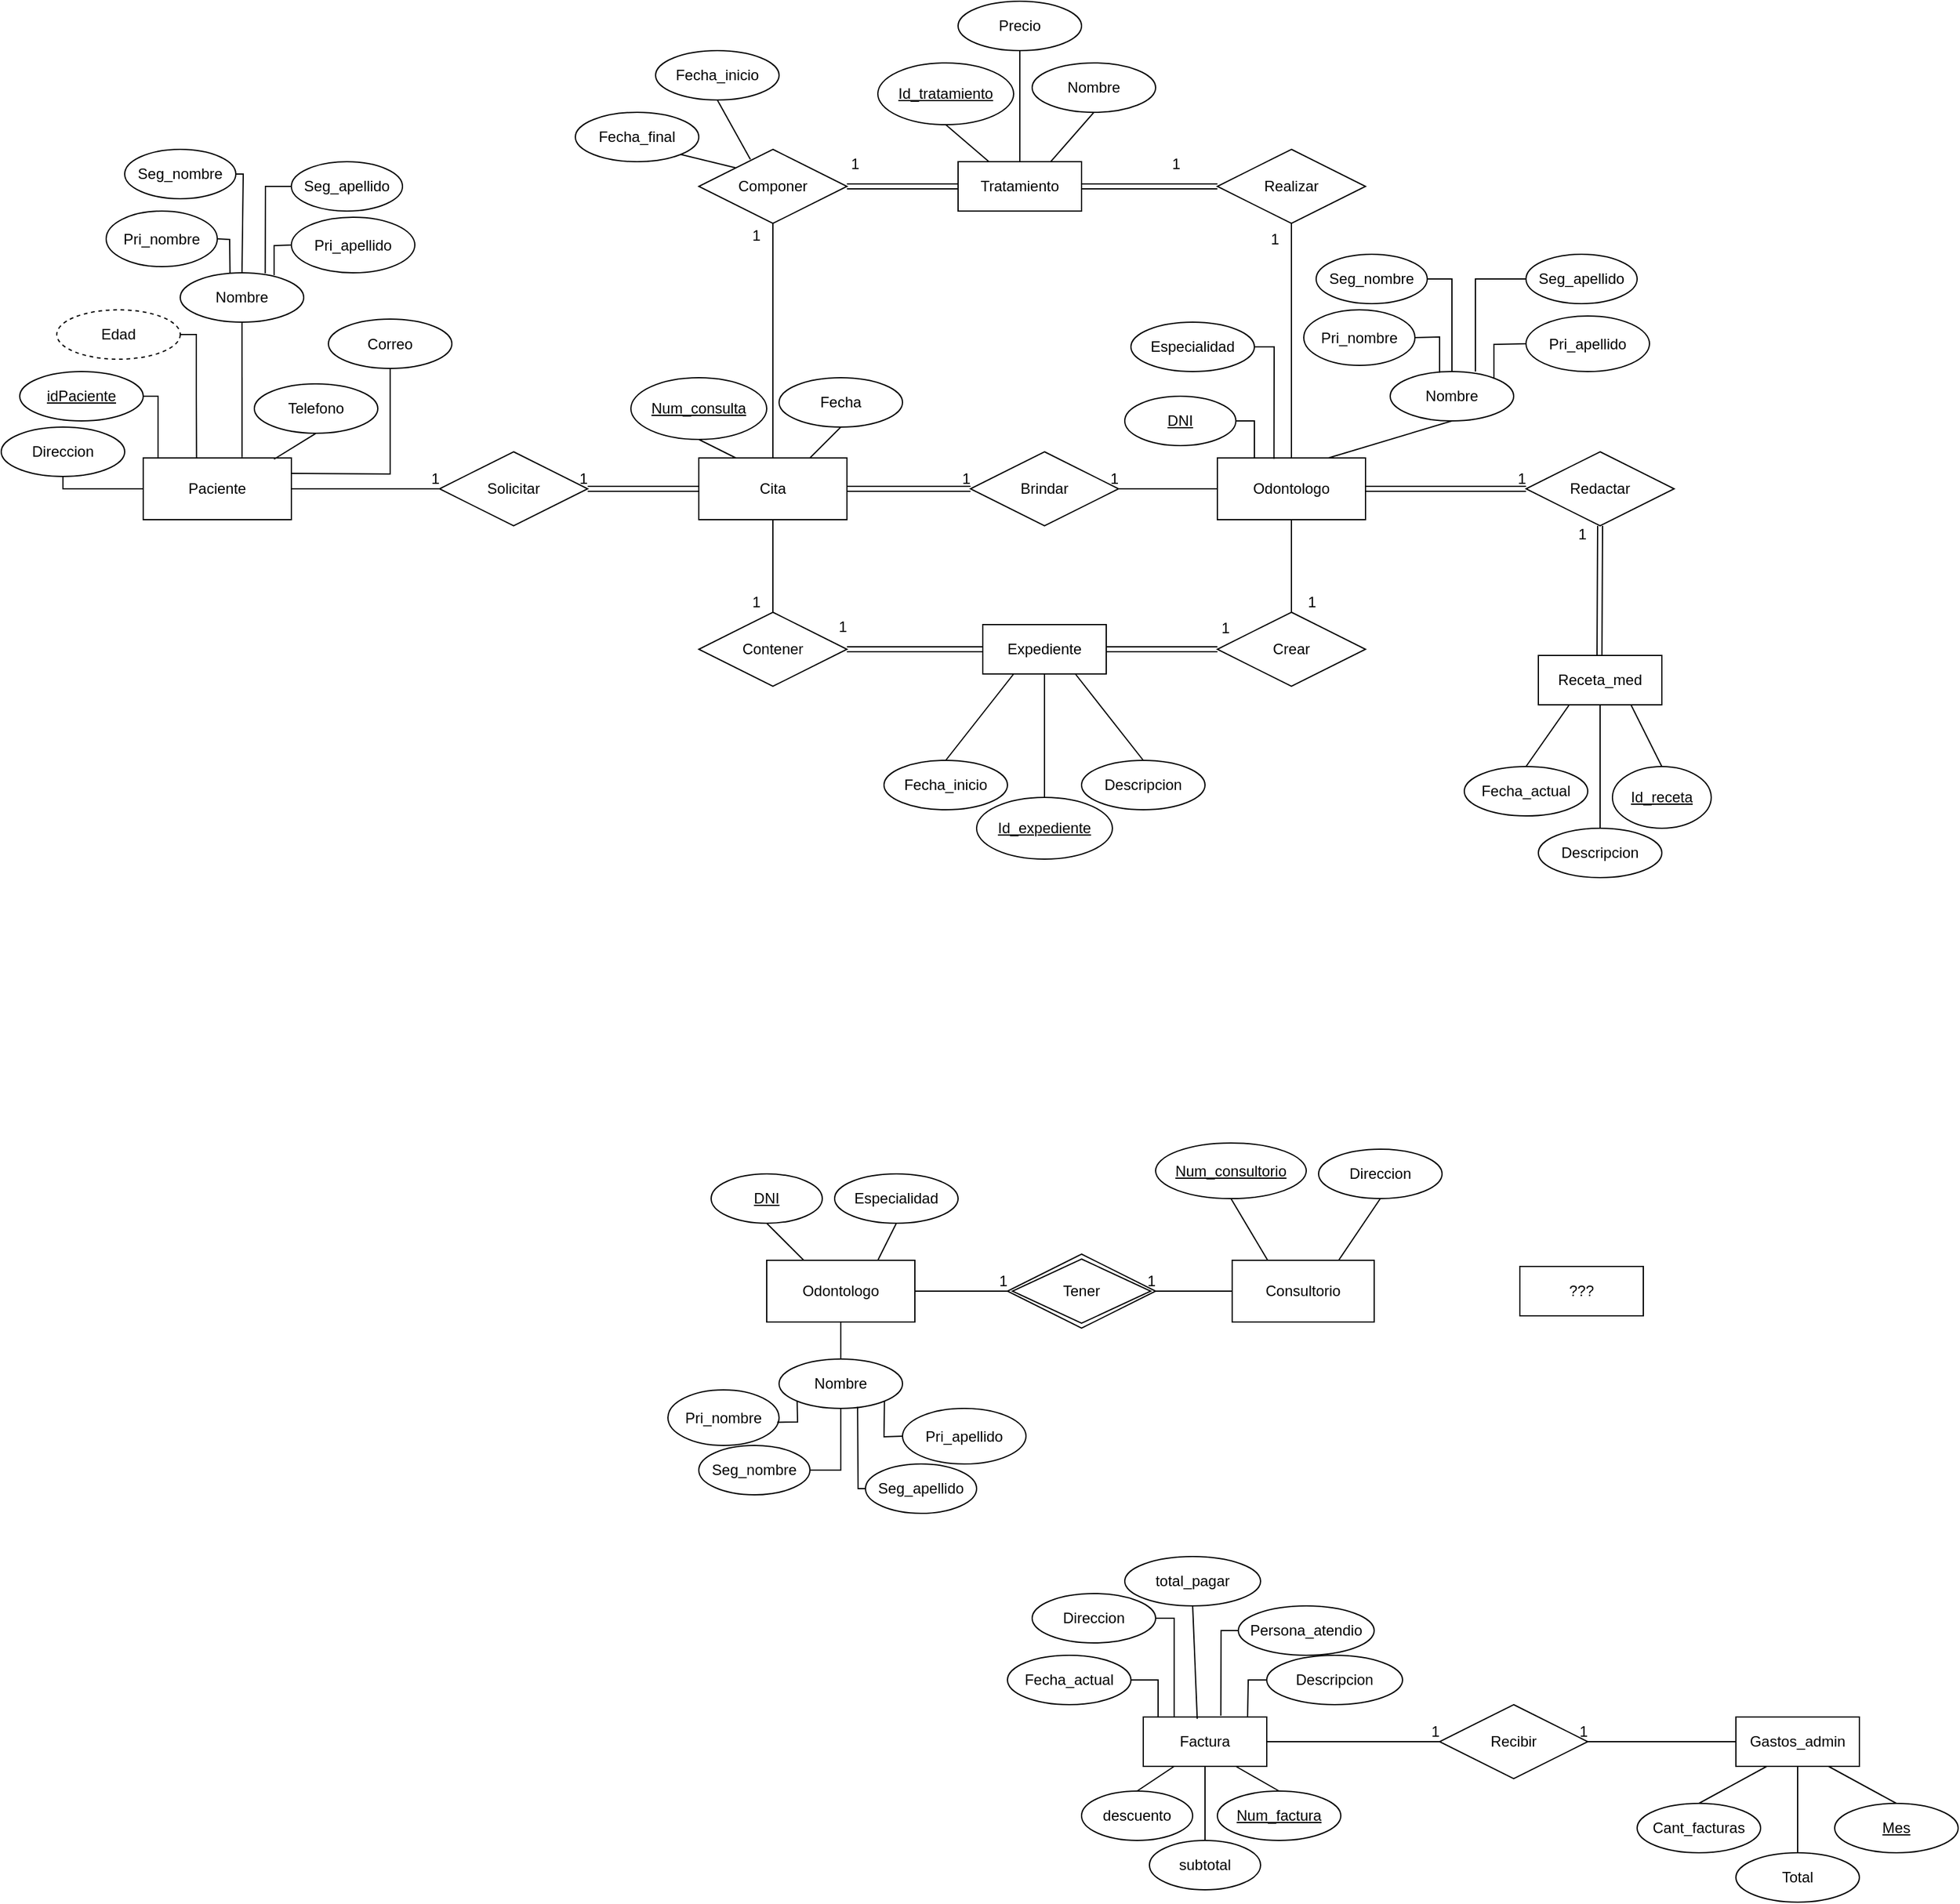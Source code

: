 <mxfile version="14.7.10" type="github">
  <diagram id="h45ioUsLcYEOvyfmPusR" name="Page-1">
    <mxGraphModel dx="2670" dy="1603" grid="1" gridSize="10" guides="1" tooltips="1" connect="1" arrows="1" fold="1" page="1" pageScale="1" pageWidth="1600" pageHeight="1200" math="0" shadow="0">
      <root>
        <mxCell id="0" />
        <mxCell id="1" parent="0" />
        <mxCell id="c5oL4LvPN0ZJ6BUYrRpY-1" value="Paciente" style="whiteSpace=wrap;html=1;align=center;" parent="1" vertex="1">
          <mxGeometry x="480" y="570" width="120" height="50" as="geometry" />
        </mxCell>
        <mxCell id="c5oL4LvPN0ZJ6BUYrRpY-2" value="Cita" style="whiteSpace=wrap;html=1;align=center;" parent="1" vertex="1">
          <mxGeometry x="930" y="570" width="120" height="50" as="geometry" />
        </mxCell>
        <mxCell id="c5oL4LvPN0ZJ6BUYrRpY-3" value="Odontologo" style="whiteSpace=wrap;html=1;align=center;" parent="1" vertex="1">
          <mxGeometry x="1350" y="570" width="120" height="50" as="geometry" />
        </mxCell>
        <mxCell id="c5oL4LvPN0ZJ6BUYrRpY-4" value="Tratamiento" style="whiteSpace=wrap;html=1;align=center;" parent="1" vertex="1">
          <mxGeometry x="1140" y="330" width="100" height="40" as="geometry" />
        </mxCell>
        <mxCell id="c5oL4LvPN0ZJ6BUYrRpY-5" value="Receta_med" style="whiteSpace=wrap;html=1;align=center;" parent="1" vertex="1">
          <mxGeometry x="1610" y="730" width="100" height="40" as="geometry" />
        </mxCell>
        <mxCell id="c5oL4LvPN0ZJ6BUYrRpY-7" value="Expediente" style="whiteSpace=wrap;html=1;align=center;" parent="1" vertex="1">
          <mxGeometry x="1160" y="705" width="100" height="40" as="geometry" />
        </mxCell>
        <mxCell id="c5oL4LvPN0ZJ6BUYrRpY-11" value="idPaciente" style="ellipse;whiteSpace=wrap;html=1;align=center;fontStyle=4;" parent="1" vertex="1">
          <mxGeometry x="380" y="500" width="100" height="40" as="geometry" />
        </mxCell>
        <mxCell id="c5oL4LvPN0ZJ6BUYrRpY-13" value="Nombre" style="ellipse;whiteSpace=wrap;html=1;align=center;" parent="1" vertex="1">
          <mxGeometry x="510" y="420" width="100" height="40" as="geometry" />
        </mxCell>
        <mxCell id="c5oL4LvPN0ZJ6BUYrRpY-14" value="Direccion" style="ellipse;whiteSpace=wrap;html=1;align=center;" parent="1" vertex="1">
          <mxGeometry x="365" y="545" width="100" height="40" as="geometry" />
        </mxCell>
        <mxCell id="c5oL4LvPN0ZJ6BUYrRpY-15" value="Telefono" style="ellipse;whiteSpace=wrap;html=1;align=center;" parent="1" vertex="1">
          <mxGeometry x="570" y="510" width="100" height="40" as="geometry" />
        </mxCell>
        <mxCell id="c5oL4LvPN0ZJ6BUYrRpY-16" value="Correo" style="ellipse;whiteSpace=wrap;html=1;align=center;" parent="1" vertex="1">
          <mxGeometry x="630" y="457.5" width="100" height="40" as="geometry" />
        </mxCell>
        <mxCell id="c5oL4LvPN0ZJ6BUYrRpY-17" value="Edad" style="ellipse;whiteSpace=wrap;html=1;align=center;dashed=1;" parent="1" vertex="1">
          <mxGeometry x="410" y="450" width="100" height="40" as="geometry" />
        </mxCell>
        <mxCell id="c5oL4LvPN0ZJ6BUYrRpY-19" value="" style="endArrow=none;html=1;rounded=0;exitX=1;exitY=0.5;exitDx=0;exitDy=0;entryX=0.36;entryY=-0.004;entryDx=0;entryDy=0;entryPerimeter=0;" parent="1" source="c5oL4LvPN0ZJ6BUYrRpY-17" target="c5oL4LvPN0ZJ6BUYrRpY-1" edge="1">
          <mxGeometry relative="1" as="geometry">
            <mxPoint x="520" y="530" as="sourcePoint" />
            <mxPoint x="680" y="530" as="targetPoint" />
            <Array as="points">
              <mxPoint x="523" y="470" />
              <mxPoint x="523" y="520" />
            </Array>
          </mxGeometry>
        </mxCell>
        <mxCell id="c5oL4LvPN0ZJ6BUYrRpY-20" value="" style="endArrow=none;html=1;rounded=0;exitX=0.667;exitY=-0.012;exitDx=0;exitDy=0;entryX=0.5;entryY=1;entryDx=0;entryDy=0;exitPerimeter=0;" parent="1" source="c5oL4LvPN0ZJ6BUYrRpY-1" target="c5oL4LvPN0ZJ6BUYrRpY-13" edge="1">
          <mxGeometry relative="1" as="geometry">
            <mxPoint x="630" y="590" as="sourcePoint" />
            <mxPoint x="790" y="590" as="targetPoint" />
          </mxGeometry>
        </mxCell>
        <mxCell id="c5oL4LvPN0ZJ6BUYrRpY-21" value="" style="endArrow=none;html=1;rounded=0;exitX=0.883;exitY=0.02;exitDx=0;exitDy=0;entryX=0.5;entryY=1;entryDx=0;entryDy=0;exitPerimeter=0;" parent="1" source="c5oL4LvPN0ZJ6BUYrRpY-1" target="c5oL4LvPN0ZJ6BUYrRpY-15" edge="1">
          <mxGeometry relative="1" as="geometry">
            <mxPoint x="670" y="620" as="sourcePoint" />
            <mxPoint x="830" y="620" as="targetPoint" />
          </mxGeometry>
        </mxCell>
        <mxCell id="c5oL4LvPN0ZJ6BUYrRpY-22" value="" style="endArrow=none;html=1;rounded=0;exitX=1;exitY=0.25;exitDx=0;exitDy=0;entryX=0.5;entryY=1;entryDx=0;entryDy=0;" parent="1" source="c5oL4LvPN0ZJ6BUYrRpY-1" target="c5oL4LvPN0ZJ6BUYrRpY-16" edge="1">
          <mxGeometry relative="1" as="geometry">
            <mxPoint x="690" y="640" as="sourcePoint" />
            <mxPoint x="850" y="640" as="targetPoint" />
            <Array as="points">
              <mxPoint x="680" y="583" />
            </Array>
          </mxGeometry>
        </mxCell>
        <mxCell id="c5oL4LvPN0ZJ6BUYrRpY-23" value="" style="endArrow=none;html=1;rounded=0;exitX=1;exitY=0.5;exitDx=0;exitDy=0;entryX=0.1;entryY=0;entryDx=0;entryDy=0;entryPerimeter=0;" parent="1" source="c5oL4LvPN0ZJ6BUYrRpY-11" target="c5oL4LvPN0ZJ6BUYrRpY-1" edge="1">
          <mxGeometry relative="1" as="geometry">
            <mxPoint x="450" y="680" as="sourcePoint" />
            <mxPoint x="610" y="680" as="targetPoint" />
            <Array as="points">
              <mxPoint x="492" y="520" />
            </Array>
          </mxGeometry>
        </mxCell>
        <mxCell id="c5oL4LvPN0ZJ6BUYrRpY-24" value="" style="endArrow=none;html=1;rounded=0;exitX=0.5;exitY=1;exitDx=0;exitDy=0;entryX=0;entryY=0.5;entryDx=0;entryDy=0;" parent="1" source="c5oL4LvPN0ZJ6BUYrRpY-14" target="c5oL4LvPN0ZJ6BUYrRpY-1" edge="1">
          <mxGeometry relative="1" as="geometry">
            <mxPoint x="450" y="660" as="sourcePoint" />
            <mxPoint x="610" y="660" as="targetPoint" />
            <Array as="points">
              <mxPoint x="415" y="595" />
            </Array>
          </mxGeometry>
        </mxCell>
        <mxCell id="c5oL4LvPN0ZJ6BUYrRpY-26" value="Num_consulta" style="ellipse;whiteSpace=wrap;html=1;align=center;fontStyle=4;" parent="1" vertex="1">
          <mxGeometry x="875" y="505" width="110" height="50" as="geometry" />
        </mxCell>
        <mxCell id="c5oL4LvPN0ZJ6BUYrRpY-28" value="Fecha" style="ellipse;whiteSpace=wrap;html=1;align=center;" parent="1" vertex="1">
          <mxGeometry x="995" y="505" width="100" height="40" as="geometry" />
        </mxCell>
        <mxCell id="c5oL4LvPN0ZJ6BUYrRpY-30" value="Pri_nombre" style="ellipse;whiteSpace=wrap;html=1;align=center;" parent="1" vertex="1">
          <mxGeometry x="450" y="370" width="90" height="45" as="geometry" />
        </mxCell>
        <mxCell id="c5oL4LvPN0ZJ6BUYrRpY-32" value="Seg_nombre" style="ellipse;whiteSpace=wrap;html=1;align=center;" parent="1" vertex="1">
          <mxGeometry x="465" y="320" width="90" height="40" as="geometry" />
        </mxCell>
        <mxCell id="c5oL4LvPN0ZJ6BUYrRpY-33" value="Pri_apellido" style="ellipse;whiteSpace=wrap;html=1;align=center;" parent="1" vertex="1">
          <mxGeometry x="600" y="375" width="100" height="45" as="geometry" />
        </mxCell>
        <mxCell id="c5oL4LvPN0ZJ6BUYrRpY-34" value="Seg_apellido" style="ellipse;whiteSpace=wrap;html=1;align=center;" parent="1" vertex="1">
          <mxGeometry x="600" y="330" width="90" height="40" as="geometry" />
        </mxCell>
        <mxCell id="c5oL4LvPN0ZJ6BUYrRpY-35" value="" style="endArrow=none;html=1;rounded=0;exitX=1;exitY=0.5;exitDx=0;exitDy=0;entryX=0.403;entryY=0.008;entryDx=0;entryDy=0;entryPerimeter=0;" parent="1" source="c5oL4LvPN0ZJ6BUYrRpY-30" target="c5oL4LvPN0ZJ6BUYrRpY-13" edge="1">
          <mxGeometry relative="1" as="geometry">
            <mxPoint x="580" y="400" as="sourcePoint" />
            <mxPoint x="740" y="400" as="targetPoint" />
            <Array as="points">
              <mxPoint x="550" y="393" />
            </Array>
          </mxGeometry>
        </mxCell>
        <mxCell id="c5oL4LvPN0ZJ6BUYrRpY-37" value="" style="endArrow=none;html=1;rounded=0;exitX=1;exitY=0.5;exitDx=0;exitDy=0;entryX=0.5;entryY=0;entryDx=0;entryDy=0;" parent="1" source="c5oL4LvPN0ZJ6BUYrRpY-32" target="c5oL4LvPN0ZJ6BUYrRpY-13" edge="1">
          <mxGeometry relative="1" as="geometry">
            <mxPoint x="670" y="320" as="sourcePoint" />
            <mxPoint x="830" y="320" as="targetPoint" />
            <Array as="points">
              <mxPoint x="561" y="340" />
            </Array>
          </mxGeometry>
        </mxCell>
        <mxCell id="c5oL4LvPN0ZJ6BUYrRpY-38" value="" style="endArrow=none;html=1;rounded=0;exitX=0.688;exitY=0.013;exitDx=0;exitDy=0;exitPerimeter=0;entryX=0;entryY=0.5;entryDx=0;entryDy=0;" parent="1" source="c5oL4LvPN0ZJ6BUYrRpY-13" target="c5oL4LvPN0ZJ6BUYrRpY-34" edge="1">
          <mxGeometry relative="1" as="geometry">
            <mxPoint x="600" y="310" as="sourcePoint" />
            <mxPoint x="760" y="310" as="targetPoint" />
            <Array as="points">
              <mxPoint x="579" y="350" />
            </Array>
          </mxGeometry>
        </mxCell>
        <mxCell id="c5oL4LvPN0ZJ6BUYrRpY-39" value="" style="endArrow=none;html=1;rounded=0;entryX=0;entryY=0.5;entryDx=0;entryDy=0;exitX=0.76;exitY=0.049;exitDx=0;exitDy=0;exitPerimeter=0;" parent="1" source="c5oL4LvPN0ZJ6BUYrRpY-13" target="c5oL4LvPN0ZJ6BUYrRpY-33" edge="1">
          <mxGeometry relative="1" as="geometry">
            <mxPoint x="605" y="426" as="sourcePoint" />
            <mxPoint x="800" y="320" as="targetPoint" />
            <Array as="points">
              <mxPoint x="586" y="398" />
            </Array>
          </mxGeometry>
        </mxCell>
        <mxCell id="c5oL4LvPN0ZJ6BUYrRpY-40" value="" style="endArrow=none;html=1;rounded=0;exitX=0.5;exitY=1;exitDx=0;exitDy=0;entryX=0.25;entryY=0;entryDx=0;entryDy=0;" parent="1" source="c5oL4LvPN0ZJ6BUYrRpY-26" target="c5oL4LvPN0ZJ6BUYrRpY-2" edge="1">
          <mxGeometry relative="1" as="geometry">
            <mxPoint x="1070" y="580" as="sourcePoint" />
            <mxPoint x="1230" y="580" as="targetPoint" />
          </mxGeometry>
        </mxCell>
        <mxCell id="c5oL4LvPN0ZJ6BUYrRpY-41" value="" style="endArrow=none;html=1;rounded=0;exitX=0.75;exitY=0;exitDx=0;exitDy=0;entryX=0.5;entryY=1;entryDx=0;entryDy=0;" parent="1" source="c5oL4LvPN0ZJ6BUYrRpY-2" target="c5oL4LvPN0ZJ6BUYrRpY-28" edge="1">
          <mxGeometry relative="1" as="geometry">
            <mxPoint x="1050" y="440" as="sourcePoint" />
            <mxPoint x="1210" y="440" as="targetPoint" />
          </mxGeometry>
        </mxCell>
        <mxCell id="c5oL4LvPN0ZJ6BUYrRpY-42" value="Solicitar" style="shape=rhombus;perimeter=rhombusPerimeter;whiteSpace=wrap;html=1;align=center;" parent="1" vertex="1">
          <mxGeometry x="720" y="565" width="120" height="60" as="geometry" />
        </mxCell>
        <mxCell id="c5oL4LvPN0ZJ6BUYrRpY-43" value="" style="endArrow=none;html=1;rounded=0;exitX=1;exitY=0.5;exitDx=0;exitDy=0;entryX=0;entryY=0.5;entryDx=0;entryDy=0;" parent="1" source="c5oL4LvPN0ZJ6BUYrRpY-1" target="c5oL4LvPN0ZJ6BUYrRpY-42" edge="1">
          <mxGeometry relative="1" as="geometry">
            <mxPoint x="630" y="650" as="sourcePoint" />
            <mxPoint x="790" y="650" as="targetPoint" />
          </mxGeometry>
        </mxCell>
        <mxCell id="c5oL4LvPN0ZJ6BUYrRpY-44" value="1" style="resizable=0;html=1;align=right;verticalAlign=bottom;" parent="c5oL4LvPN0ZJ6BUYrRpY-43" connectable="0" vertex="1">
          <mxGeometry x="1" relative="1" as="geometry" />
        </mxCell>
        <mxCell id="c5oL4LvPN0ZJ6BUYrRpY-45" value="" style="shape=link;html=1;rounded=0;entryX=1;entryY=0.5;entryDx=0;entryDy=0;exitX=0;exitY=0.5;exitDx=0;exitDy=0;" parent="1" source="c5oL4LvPN0ZJ6BUYrRpY-2" target="c5oL4LvPN0ZJ6BUYrRpY-42" edge="1">
          <mxGeometry relative="1" as="geometry">
            <mxPoint x="870" y="660" as="sourcePoint" />
            <mxPoint x="1030" y="660" as="targetPoint" />
          </mxGeometry>
        </mxCell>
        <mxCell id="c5oL4LvPN0ZJ6BUYrRpY-46" value="1" style="resizable=0;html=1;align=right;verticalAlign=bottom;" parent="c5oL4LvPN0ZJ6BUYrRpY-45" connectable="0" vertex="1">
          <mxGeometry x="1" relative="1" as="geometry" />
        </mxCell>
        <mxCell id="c5oL4LvPN0ZJ6BUYrRpY-56" value="" style="endArrow=none;html=1;rounded=0;exitX=0.75;exitY=0;exitDx=0;exitDy=0;entryX=0.5;entryY=1;entryDx=0;entryDy=0;" parent="1" source="c5oL4LvPN0ZJ6BUYrRpY-3" target="c5oL4LvPN0ZJ6BUYrRpY-155" edge="1">
          <mxGeometry relative="1" as="geometry">
            <mxPoint x="1520" y="560" as="sourcePoint" />
            <mxPoint x="1510" y="550" as="targetPoint" />
          </mxGeometry>
        </mxCell>
        <mxCell id="c5oL4LvPN0ZJ6BUYrRpY-57" value="DNI" style="ellipse;whiteSpace=wrap;html=1;align=center;fontStyle=4;" parent="1" vertex="1">
          <mxGeometry x="1275" y="520" width="90" height="40" as="geometry" />
        </mxCell>
        <mxCell id="c5oL4LvPN0ZJ6BUYrRpY-58" value="" style="endArrow=none;html=1;rounded=0;exitX=1;exitY=0.5;exitDx=0;exitDy=0;entryX=0.25;entryY=0;entryDx=0;entryDy=0;" parent="1" source="c5oL4LvPN0ZJ6BUYrRpY-57" target="c5oL4LvPN0ZJ6BUYrRpY-3" edge="1">
          <mxGeometry relative="1" as="geometry">
            <mxPoint x="1520" y="530" as="sourcePoint" />
            <mxPoint x="1680" y="530" as="targetPoint" />
            <Array as="points">
              <mxPoint x="1380" y="540" />
            </Array>
          </mxGeometry>
        </mxCell>
        <mxCell id="c5oL4LvPN0ZJ6BUYrRpY-60" value="Especialidad" style="ellipse;whiteSpace=wrap;html=1;align=center;" parent="1" vertex="1">
          <mxGeometry x="1280" y="460" width="100" height="40" as="geometry" />
        </mxCell>
        <mxCell id="c5oL4LvPN0ZJ6BUYrRpY-61" value="" style="endArrow=none;html=1;rounded=0;entryX=1;entryY=0.5;entryDx=0;entryDy=0;exitX=0.382;exitY=0.015;exitDx=0;exitDy=0;exitPerimeter=0;" parent="1" source="c5oL4LvPN0ZJ6BUYrRpY-3" target="c5oL4LvPN0ZJ6BUYrRpY-60" edge="1">
          <mxGeometry relative="1" as="geometry">
            <mxPoint x="1450" y="620" as="sourcePoint" />
            <mxPoint x="1370" y="410" as="targetPoint" />
            <Array as="points">
              <mxPoint x="1396" y="480" />
            </Array>
          </mxGeometry>
        </mxCell>
        <mxCell id="c5oL4LvPN0ZJ6BUYrRpY-65" value="Brindar" style="shape=rhombus;perimeter=rhombusPerimeter;whiteSpace=wrap;html=1;align=center;" parent="1" vertex="1">
          <mxGeometry x="1150" y="565" width="120" height="60" as="geometry" />
        </mxCell>
        <mxCell id="c5oL4LvPN0ZJ6BUYrRpY-66" value="" style="shape=link;html=1;rounded=0;exitX=1;exitY=0.5;exitDx=0;exitDy=0;entryX=0;entryY=0.5;entryDx=0;entryDy=0;" parent="1" source="c5oL4LvPN0ZJ6BUYrRpY-2" target="c5oL4LvPN0ZJ6BUYrRpY-65" edge="1">
          <mxGeometry relative="1" as="geometry">
            <mxPoint x="1100" y="540" as="sourcePoint" />
            <mxPoint x="1260" y="540" as="targetPoint" />
          </mxGeometry>
        </mxCell>
        <mxCell id="c5oL4LvPN0ZJ6BUYrRpY-67" value="1" style="resizable=0;html=1;align=right;verticalAlign=bottom;" parent="c5oL4LvPN0ZJ6BUYrRpY-66" connectable="0" vertex="1">
          <mxGeometry x="1" relative="1" as="geometry" />
        </mxCell>
        <mxCell id="c5oL4LvPN0ZJ6BUYrRpY-69" value="" style="endArrow=none;html=1;rounded=0;entryX=1;entryY=0.5;entryDx=0;entryDy=0;exitX=0;exitY=0.5;exitDx=0;exitDy=0;" parent="1" source="c5oL4LvPN0ZJ6BUYrRpY-3" target="c5oL4LvPN0ZJ6BUYrRpY-65" edge="1">
          <mxGeometry relative="1" as="geometry">
            <mxPoint x="1100" y="450" as="sourcePoint" />
            <mxPoint x="1260" y="450" as="targetPoint" />
          </mxGeometry>
        </mxCell>
        <mxCell id="c5oL4LvPN0ZJ6BUYrRpY-70" value="1" style="resizable=0;html=1;align=right;verticalAlign=bottom;" parent="c5oL4LvPN0ZJ6BUYrRpY-69" connectable="0" vertex="1">
          <mxGeometry x="1" relative="1" as="geometry" />
        </mxCell>
        <mxCell id="c5oL4LvPN0ZJ6BUYrRpY-71" value="Componer" style="shape=rhombus;perimeter=rhombusPerimeter;whiteSpace=wrap;html=1;align=center;" parent="1" vertex="1">
          <mxGeometry x="930" y="320" width="120" height="60" as="geometry" />
        </mxCell>
        <mxCell id="c5oL4LvPN0ZJ6BUYrRpY-72" value="Realizar" style="shape=rhombus;perimeter=rhombusPerimeter;whiteSpace=wrap;html=1;align=center;" parent="1" vertex="1">
          <mxGeometry x="1350" y="320" width="120" height="60" as="geometry" />
        </mxCell>
        <mxCell id="c5oL4LvPN0ZJ6BUYrRpY-74" value="Id_tratamiento" style="ellipse;whiteSpace=wrap;html=1;align=center;fontStyle=4;" parent="1" vertex="1">
          <mxGeometry x="1075" y="250" width="110" height="50" as="geometry" />
        </mxCell>
        <mxCell id="c5oL4LvPN0ZJ6BUYrRpY-75" value="Nombre" style="ellipse;whiteSpace=wrap;html=1;align=center;" parent="1" vertex="1">
          <mxGeometry x="1200" y="250" width="100" height="40" as="geometry" />
        </mxCell>
        <mxCell id="c5oL4LvPN0ZJ6BUYrRpY-76" value="Precio" style="ellipse;whiteSpace=wrap;html=1;align=center;" parent="1" vertex="1">
          <mxGeometry x="1140" y="200" width="100" height="40" as="geometry" />
        </mxCell>
        <mxCell id="c5oL4LvPN0ZJ6BUYrRpY-77" value="" style="endArrow=none;html=1;rounded=0;exitX=0.25;exitY=0;exitDx=0;exitDy=0;entryX=0.5;entryY=1;entryDx=0;entryDy=0;" parent="1" source="c5oL4LvPN0ZJ6BUYrRpY-4" target="c5oL4LvPN0ZJ6BUYrRpY-74" edge="1">
          <mxGeometry relative="1" as="geometry">
            <mxPoint x="1340" y="180" as="sourcePoint" />
            <mxPoint x="1500" y="180" as="targetPoint" />
          </mxGeometry>
        </mxCell>
        <mxCell id="c5oL4LvPN0ZJ6BUYrRpY-78" value="" style="endArrow=none;html=1;rounded=0;exitX=0.5;exitY=0;exitDx=0;exitDy=0;entryX=0.5;entryY=1;entryDx=0;entryDy=0;" parent="1" source="c5oL4LvPN0ZJ6BUYrRpY-4" target="c5oL4LvPN0ZJ6BUYrRpY-76" edge="1">
          <mxGeometry relative="1" as="geometry">
            <mxPoint x="1360" y="160" as="sourcePoint" />
            <mxPoint x="1520" y="160" as="targetPoint" />
          </mxGeometry>
        </mxCell>
        <mxCell id="c5oL4LvPN0ZJ6BUYrRpY-79" value="" style="endArrow=none;html=1;rounded=0;exitX=0.75;exitY=0;exitDx=0;exitDy=0;entryX=0.5;entryY=1;entryDx=0;entryDy=0;" parent="1" source="c5oL4LvPN0ZJ6BUYrRpY-4" target="c5oL4LvPN0ZJ6BUYrRpY-75" edge="1">
          <mxGeometry relative="1" as="geometry">
            <mxPoint x="1370" y="200" as="sourcePoint" />
            <mxPoint x="1530" y="200" as="targetPoint" />
          </mxGeometry>
        </mxCell>
        <mxCell id="c5oL4LvPN0ZJ6BUYrRpY-81" value="" style="endArrow=none;html=1;rounded=0;exitX=0.5;exitY=0;exitDx=0;exitDy=0;entryX=0.5;entryY=1;entryDx=0;entryDy=0;" parent="1" source="c5oL4LvPN0ZJ6BUYrRpY-2" target="c5oL4LvPN0ZJ6BUYrRpY-71" edge="1">
          <mxGeometry relative="1" as="geometry">
            <mxPoint x="1020" y="410" as="sourcePoint" />
            <mxPoint x="1180" y="410" as="targetPoint" />
          </mxGeometry>
        </mxCell>
        <mxCell id="c5oL4LvPN0ZJ6BUYrRpY-82" value="1" style="resizable=0;html=1;align=right;verticalAlign=bottom;" parent="c5oL4LvPN0ZJ6BUYrRpY-81" connectable="0" vertex="1">
          <mxGeometry x="1" relative="1" as="geometry">
            <mxPoint x="-10" y="18" as="offset" />
          </mxGeometry>
        </mxCell>
        <mxCell id="c5oL4LvPN0ZJ6BUYrRpY-83" value="" style="shape=link;html=1;rounded=0;entryX=1;entryY=0.5;entryDx=0;entryDy=0;exitX=0;exitY=0.5;exitDx=0;exitDy=0;" parent="1" source="c5oL4LvPN0ZJ6BUYrRpY-4" target="c5oL4LvPN0ZJ6BUYrRpY-71" edge="1">
          <mxGeometry relative="1" as="geometry">
            <mxPoint x="1080" y="480" as="sourcePoint" />
            <mxPoint x="1250" y="400" as="targetPoint" />
          </mxGeometry>
        </mxCell>
        <mxCell id="c5oL4LvPN0ZJ6BUYrRpY-84" value="1" style="resizable=0;html=1;align=right;verticalAlign=bottom;" parent="c5oL4LvPN0ZJ6BUYrRpY-83" connectable="0" vertex="1">
          <mxGeometry x="1" relative="1" as="geometry">
            <mxPoint x="10" y="-10" as="offset" />
          </mxGeometry>
        </mxCell>
        <mxCell id="c5oL4LvPN0ZJ6BUYrRpY-85" value="" style="shape=link;html=1;rounded=0;entryX=1;entryY=0.5;entryDx=0;entryDy=0;exitX=0;exitY=0.5;exitDx=0;exitDy=0;" parent="1" source="c5oL4LvPN0ZJ6BUYrRpY-72" target="c5oL4LvPN0ZJ6BUYrRpY-4" edge="1">
          <mxGeometry relative="1" as="geometry">
            <mxPoint x="1290" y="410" as="sourcePoint" />
            <mxPoint x="1450" y="410" as="targetPoint" />
          </mxGeometry>
        </mxCell>
        <mxCell id="c5oL4LvPN0ZJ6BUYrRpY-86" value="1" style="resizable=0;html=1;align=right;verticalAlign=bottom;" parent="c5oL4LvPN0ZJ6BUYrRpY-85" connectable="0" vertex="1">
          <mxGeometry x="1" relative="1" as="geometry">
            <mxPoint x="80" y="-10" as="offset" />
          </mxGeometry>
        </mxCell>
        <mxCell id="c5oL4LvPN0ZJ6BUYrRpY-87" value="" style="endArrow=none;html=1;rounded=0;exitX=0.5;exitY=0;exitDx=0;exitDy=0;entryX=0.5;entryY=1;entryDx=0;entryDy=0;" parent="1" source="c5oL4LvPN0ZJ6BUYrRpY-3" target="c5oL4LvPN0ZJ6BUYrRpY-72" edge="1">
          <mxGeometry relative="1" as="geometry">
            <mxPoint x="1330" y="410" as="sourcePoint" />
            <mxPoint x="1490" y="410" as="targetPoint" />
          </mxGeometry>
        </mxCell>
        <mxCell id="c5oL4LvPN0ZJ6BUYrRpY-88" value="1" style="resizable=0;html=1;align=right;verticalAlign=bottom;" parent="c5oL4LvPN0ZJ6BUYrRpY-87" connectable="0" vertex="1">
          <mxGeometry x="1" relative="1" as="geometry">
            <mxPoint x="-10" y="21" as="offset" />
          </mxGeometry>
        </mxCell>
        <mxCell id="c5oL4LvPN0ZJ6BUYrRpY-89" value="Id_expediente" style="ellipse;whiteSpace=wrap;html=1;align=center;fontStyle=4;" parent="1" vertex="1">
          <mxGeometry x="1155" y="845" width="110" height="50" as="geometry" />
        </mxCell>
        <mxCell id="c5oL4LvPN0ZJ6BUYrRpY-90" value="Fecha_inicio" style="ellipse;whiteSpace=wrap;html=1;align=center;" parent="1" vertex="1">
          <mxGeometry x="1080" y="815" width="100" height="40" as="geometry" />
        </mxCell>
        <mxCell id="c5oL4LvPN0ZJ6BUYrRpY-91" value="&lt;div&gt;Descripcion&lt;/div&gt;" style="ellipse;whiteSpace=wrap;html=1;align=center;" parent="1" vertex="1">
          <mxGeometry x="1240" y="815" width="100" height="40" as="geometry" />
        </mxCell>
        <mxCell id="c5oL4LvPN0ZJ6BUYrRpY-92" value="Fecha_final" style="ellipse;whiteSpace=wrap;html=1;align=center;" parent="1" vertex="1">
          <mxGeometry x="830" y="290" width="100" height="40" as="geometry" />
        </mxCell>
        <mxCell id="c5oL4LvPN0ZJ6BUYrRpY-93" value="Fecha_inicio" style="ellipse;whiteSpace=wrap;html=1;align=center;" parent="1" vertex="1">
          <mxGeometry x="895" y="240" width="100" height="40" as="geometry" />
        </mxCell>
        <mxCell id="c5oL4LvPN0ZJ6BUYrRpY-94" value="" style="endArrow=none;html=1;rounded=0;exitX=1;exitY=1;exitDx=0;exitDy=0;entryX=0;entryY=0;entryDx=0;entryDy=0;" parent="1" source="c5oL4LvPN0ZJ6BUYrRpY-92" target="c5oL4LvPN0ZJ6BUYrRpY-71" edge="1">
          <mxGeometry relative="1" as="geometry">
            <mxPoint x="1040" y="270" as="sourcePoint" />
            <mxPoint x="1200" y="270" as="targetPoint" />
          </mxGeometry>
        </mxCell>
        <mxCell id="c5oL4LvPN0ZJ6BUYrRpY-95" value="" style="endArrow=none;html=1;rounded=0;entryX=0.348;entryY=0.135;entryDx=0;entryDy=0;exitX=0.5;exitY=1;exitDx=0;exitDy=0;entryPerimeter=0;" parent="1" source="c5oL4LvPN0ZJ6BUYrRpY-93" target="c5oL4LvPN0ZJ6BUYrRpY-71" edge="1">
          <mxGeometry relative="1" as="geometry">
            <mxPoint x="950" y="260" as="sourcePoint" />
            <mxPoint x="1190" y="280" as="targetPoint" />
          </mxGeometry>
        </mxCell>
        <mxCell id="c5oL4LvPN0ZJ6BUYrRpY-97" value="" style="endArrow=none;html=1;rounded=0;exitX=0.5;exitY=0;exitDx=0;exitDy=0;entryX=0.75;entryY=1;entryDx=0;entryDy=0;" parent="1" source="c5oL4LvPN0ZJ6BUYrRpY-91" target="c5oL4LvPN0ZJ6BUYrRpY-7" edge="1">
          <mxGeometry relative="1" as="geometry">
            <mxPoint x="1050" y="735" as="sourcePoint" />
            <mxPoint x="1210" y="735" as="targetPoint" />
          </mxGeometry>
        </mxCell>
        <mxCell id="c5oL4LvPN0ZJ6BUYrRpY-98" value="" style="endArrow=none;html=1;rounded=0;exitX=0.5;exitY=0;exitDx=0;exitDy=0;entryX=0.5;entryY=1;entryDx=0;entryDy=0;" parent="1" source="c5oL4LvPN0ZJ6BUYrRpY-89" target="c5oL4LvPN0ZJ6BUYrRpY-7" edge="1">
          <mxGeometry relative="1" as="geometry">
            <mxPoint x="1060" y="745" as="sourcePoint" />
            <mxPoint x="1220" y="745" as="targetPoint" />
          </mxGeometry>
        </mxCell>
        <mxCell id="c5oL4LvPN0ZJ6BUYrRpY-99" value="" style="endArrow=none;html=1;rounded=0;exitX=0.5;exitY=0;exitDx=0;exitDy=0;entryX=0.25;entryY=1;entryDx=0;entryDy=0;" parent="1" source="c5oL4LvPN0ZJ6BUYrRpY-90" target="c5oL4LvPN0ZJ6BUYrRpY-7" edge="1">
          <mxGeometry relative="1" as="geometry">
            <mxPoint x="1070" y="755" as="sourcePoint" />
            <mxPoint x="1230" y="755" as="targetPoint" />
          </mxGeometry>
        </mxCell>
        <mxCell id="c5oL4LvPN0ZJ6BUYrRpY-101" value="Contener" style="shape=rhombus;perimeter=rhombusPerimeter;whiteSpace=wrap;html=1;align=center;" parent="1" vertex="1">
          <mxGeometry x="930" y="695" width="120" height="60" as="geometry" />
        </mxCell>
        <mxCell id="c5oL4LvPN0ZJ6BUYrRpY-102" value="Crear" style="shape=rhombus;perimeter=rhombusPerimeter;whiteSpace=wrap;html=1;align=center;" parent="1" vertex="1">
          <mxGeometry x="1350" y="695" width="120" height="60" as="geometry" />
        </mxCell>
        <mxCell id="c5oL4LvPN0ZJ6BUYrRpY-103" value="" style="shape=link;html=1;rounded=0;entryX=1;entryY=0.5;entryDx=0;entryDy=0;exitX=0;exitY=0.5;exitDx=0;exitDy=0;" parent="1" source="c5oL4LvPN0ZJ6BUYrRpY-7" target="c5oL4LvPN0ZJ6BUYrRpY-101" edge="1">
          <mxGeometry relative="1" as="geometry">
            <mxPoint x="990" y="675" as="sourcePoint" />
            <mxPoint x="1150" y="675" as="targetPoint" />
          </mxGeometry>
        </mxCell>
        <mxCell id="c5oL4LvPN0ZJ6BUYrRpY-104" value="1" style="resizable=0;html=1;align=right;verticalAlign=bottom;" parent="c5oL4LvPN0ZJ6BUYrRpY-103" connectable="0" vertex="1">
          <mxGeometry x="1" relative="1" as="geometry">
            <mxPoint y="-10" as="offset" />
          </mxGeometry>
        </mxCell>
        <mxCell id="c5oL4LvPN0ZJ6BUYrRpY-105" value="" style="shape=link;html=1;rounded=0;exitX=1;exitY=0.5;exitDx=0;exitDy=0;entryX=0;entryY=0.5;entryDx=0;entryDy=0;" parent="1" source="c5oL4LvPN0ZJ6BUYrRpY-7" target="c5oL4LvPN0ZJ6BUYrRpY-102" edge="1">
          <mxGeometry relative="1" as="geometry">
            <mxPoint x="1260" y="774.5" as="sourcePoint" />
            <mxPoint x="1340" y="775" as="targetPoint" />
          </mxGeometry>
        </mxCell>
        <mxCell id="c5oL4LvPN0ZJ6BUYrRpY-106" value="1" style="resizable=0;html=1;align=right;verticalAlign=bottom;" parent="c5oL4LvPN0ZJ6BUYrRpY-105" connectable="0" vertex="1">
          <mxGeometry x="1" relative="1" as="geometry">
            <mxPoint x="10" y="-9" as="offset" />
          </mxGeometry>
        </mxCell>
        <mxCell id="c5oL4LvPN0ZJ6BUYrRpY-108" value="" style="endArrow=none;html=1;rounded=0;exitX=0.5;exitY=1;exitDx=0;exitDy=0;entryX=0.5;entryY=0;entryDx=0;entryDy=0;" parent="1" source="c5oL4LvPN0ZJ6BUYrRpY-2" target="c5oL4LvPN0ZJ6BUYrRpY-101" edge="1">
          <mxGeometry relative="1" as="geometry">
            <mxPoint x="1090" y="750" as="sourcePoint" />
            <mxPoint x="1250" y="750" as="targetPoint" />
          </mxGeometry>
        </mxCell>
        <mxCell id="c5oL4LvPN0ZJ6BUYrRpY-109" value="1" style="resizable=0;html=1;align=right;verticalAlign=bottom;" parent="c5oL4LvPN0ZJ6BUYrRpY-108" connectable="0" vertex="1">
          <mxGeometry x="1" relative="1" as="geometry">
            <mxPoint x="-10" as="offset" />
          </mxGeometry>
        </mxCell>
        <mxCell id="c5oL4LvPN0ZJ6BUYrRpY-110" value="" style="endArrow=none;html=1;rounded=0;exitX=0.5;exitY=1;exitDx=0;exitDy=0;entryX=0.5;entryY=0;entryDx=0;entryDy=0;" parent="1" source="c5oL4LvPN0ZJ6BUYrRpY-3" target="c5oL4LvPN0ZJ6BUYrRpY-102" edge="1">
          <mxGeometry relative="1" as="geometry">
            <mxPoint x="1400" y="625" as="sourcePoint" />
            <mxPoint x="1400" y="795" as="targetPoint" />
          </mxGeometry>
        </mxCell>
        <mxCell id="c5oL4LvPN0ZJ6BUYrRpY-111" value="1" style="resizable=0;html=1;align=right;verticalAlign=bottom;" parent="c5oL4LvPN0ZJ6BUYrRpY-110" connectable="0" vertex="1">
          <mxGeometry x="1" relative="1" as="geometry">
            <mxPoint x="20" as="offset" />
          </mxGeometry>
        </mxCell>
        <mxCell id="c5oL4LvPN0ZJ6BUYrRpY-112" value="Redactar" style="shape=rhombus;perimeter=rhombusPerimeter;whiteSpace=wrap;html=1;align=center;" parent="1" vertex="1">
          <mxGeometry x="1600" y="565" width="120" height="60" as="geometry" />
        </mxCell>
        <mxCell id="c5oL4LvPN0ZJ6BUYrRpY-117" value="&lt;div&gt;Descripcion&lt;/div&gt;" style="ellipse;whiteSpace=wrap;html=1;align=center;" parent="1" vertex="1">
          <mxGeometry x="1610" y="870" width="100" height="40" as="geometry" />
        </mxCell>
        <mxCell id="c5oL4LvPN0ZJ6BUYrRpY-118" value="Id_receta" style="ellipse;whiteSpace=wrap;html=1;align=center;fontStyle=4;" parent="1" vertex="1">
          <mxGeometry x="1670" y="820" width="80" height="50" as="geometry" />
        </mxCell>
        <mxCell id="c5oL4LvPN0ZJ6BUYrRpY-119" value="Fecha_actual" style="ellipse;whiteSpace=wrap;html=1;align=center;" parent="1" vertex="1">
          <mxGeometry x="1550" y="820" width="100" height="40" as="geometry" />
        </mxCell>
        <mxCell id="c5oL4LvPN0ZJ6BUYrRpY-120" value="" style="endArrow=none;html=1;rounded=0;exitX=0.5;exitY=0;exitDx=0;exitDy=0;entryX=0.25;entryY=1;entryDx=0;entryDy=0;" parent="1" source="c5oL4LvPN0ZJ6BUYrRpY-119" target="c5oL4LvPN0ZJ6BUYrRpY-5" edge="1">
          <mxGeometry relative="1" as="geometry">
            <mxPoint x="1650" y="900" as="sourcePoint" />
            <mxPoint x="1810" y="900" as="targetPoint" />
          </mxGeometry>
        </mxCell>
        <mxCell id="c5oL4LvPN0ZJ6BUYrRpY-121" value="" style="endArrow=none;html=1;rounded=0;exitX=0.5;exitY=0;exitDx=0;exitDy=0;entryX=0.5;entryY=1;entryDx=0;entryDy=0;" parent="1" source="c5oL4LvPN0ZJ6BUYrRpY-117" target="c5oL4LvPN0ZJ6BUYrRpY-5" edge="1">
          <mxGeometry relative="1" as="geometry">
            <mxPoint x="1850" y="830" as="sourcePoint" />
            <mxPoint x="2010" y="830" as="targetPoint" />
          </mxGeometry>
        </mxCell>
        <mxCell id="c5oL4LvPN0ZJ6BUYrRpY-122" value="" style="endArrow=none;html=1;rounded=0;exitX=0.5;exitY=0;exitDx=0;exitDy=0;entryX=0.75;entryY=1;entryDx=0;entryDy=0;" parent="1" source="c5oL4LvPN0ZJ6BUYrRpY-118" target="c5oL4LvPN0ZJ6BUYrRpY-5" edge="1">
          <mxGeometry relative="1" as="geometry">
            <mxPoint x="1850" y="830" as="sourcePoint" />
            <mxPoint x="1780" y="780" as="targetPoint" />
          </mxGeometry>
        </mxCell>
        <mxCell id="c5oL4LvPN0ZJ6BUYrRpY-125" value="" style="shape=link;html=1;rounded=0;exitX=1;exitY=0.5;exitDx=0;exitDy=0;entryX=0;entryY=0.5;entryDx=0;entryDy=0;" parent="1" source="c5oL4LvPN0ZJ6BUYrRpY-3" target="c5oL4LvPN0ZJ6BUYrRpY-112" edge="1">
          <mxGeometry relative="1" as="geometry">
            <mxPoint x="1500" y="660" as="sourcePoint" />
            <mxPoint x="1660" y="660" as="targetPoint" />
          </mxGeometry>
        </mxCell>
        <mxCell id="c5oL4LvPN0ZJ6BUYrRpY-126" value="1" style="resizable=0;html=1;align=right;verticalAlign=bottom;" parent="c5oL4LvPN0ZJ6BUYrRpY-125" connectable="0" vertex="1">
          <mxGeometry x="1" relative="1" as="geometry" />
        </mxCell>
        <mxCell id="c5oL4LvPN0ZJ6BUYrRpY-127" value="" style="shape=link;html=1;rounded=0;exitX=0.5;exitY=0;exitDx=0;exitDy=0;entryX=0.5;entryY=1;entryDx=0;entryDy=0;" parent="1" target="c5oL4LvPN0ZJ6BUYrRpY-112" edge="1">
          <mxGeometry relative="1" as="geometry">
            <mxPoint x="1659.5" y="730" as="sourcePoint" />
            <mxPoint x="1660" y="650" as="targetPoint" />
          </mxGeometry>
        </mxCell>
        <mxCell id="c5oL4LvPN0ZJ6BUYrRpY-128" value="1" style="resizable=0;html=1;align=right;verticalAlign=bottom;" parent="c5oL4LvPN0ZJ6BUYrRpY-127" connectable="0" vertex="1">
          <mxGeometry x="1" relative="1" as="geometry">
            <mxPoint x="-10" y="15" as="offset" />
          </mxGeometry>
        </mxCell>
        <mxCell id="c5oL4LvPN0ZJ6BUYrRpY-130" value="Consultorio" style="whiteSpace=wrap;html=1;align=center;" parent="1" vertex="1">
          <mxGeometry x="1362" y="1220" width="115" height="50" as="geometry" />
        </mxCell>
        <mxCell id="c5oL4LvPN0ZJ6BUYrRpY-131" value="Factura" style="whiteSpace=wrap;html=1;align=center;" parent="1" vertex="1">
          <mxGeometry x="1290" y="1590" width="100" height="40" as="geometry" />
        </mxCell>
        <mxCell id="c5oL4LvPN0ZJ6BUYrRpY-132" value="???" style="whiteSpace=wrap;html=1;align=center;" parent="1" vertex="1">
          <mxGeometry x="1595" y="1225" width="100" height="40" as="geometry" />
        </mxCell>
        <mxCell id="c5oL4LvPN0ZJ6BUYrRpY-133" value="Gastos_admin" style="whiteSpace=wrap;html=1;align=center;" parent="1" vertex="1">
          <mxGeometry x="1770" y="1590" width="100" height="40" as="geometry" />
        </mxCell>
        <mxCell id="c5oL4LvPN0ZJ6BUYrRpY-134" value="Odontologo" style="whiteSpace=wrap;html=1;align=center;" parent="1" vertex="1">
          <mxGeometry x="985" y="1220" width="120" height="50" as="geometry" />
        </mxCell>
        <mxCell id="c5oL4LvPN0ZJ6BUYrRpY-135" value="Nombre" style="ellipse;whiteSpace=wrap;html=1;align=center;" parent="1" vertex="1">
          <mxGeometry x="995" y="1300" width="100" height="40" as="geometry" />
        </mxCell>
        <mxCell id="c5oL4LvPN0ZJ6BUYrRpY-136" value="Pri_nombre" style="ellipse;whiteSpace=wrap;html=1;align=center;" parent="1" vertex="1">
          <mxGeometry x="905" y="1325" width="90" height="45" as="geometry" />
        </mxCell>
        <mxCell id="c5oL4LvPN0ZJ6BUYrRpY-137" value="Seg_nombre" style="ellipse;whiteSpace=wrap;html=1;align=center;" parent="1" vertex="1">
          <mxGeometry x="930" y="1370" width="90" height="40" as="geometry" />
        </mxCell>
        <mxCell id="c5oL4LvPN0ZJ6BUYrRpY-138" value="Pri_apellido" style="ellipse;whiteSpace=wrap;html=1;align=center;" parent="1" vertex="1">
          <mxGeometry x="1095" y="1340" width="100" height="45" as="geometry" />
        </mxCell>
        <mxCell id="c5oL4LvPN0ZJ6BUYrRpY-139" value="Seg_apellido" style="ellipse;whiteSpace=wrap;html=1;align=center;" parent="1" vertex="1">
          <mxGeometry x="1065" y="1385" width="90" height="40" as="geometry" />
        </mxCell>
        <mxCell id="c5oL4LvPN0ZJ6BUYrRpY-140" value="" style="endArrow=none;html=1;rounded=0;exitX=0.983;exitY=0.584;exitDx=0;exitDy=0;entryX=0;entryY=1;entryDx=0;entryDy=0;exitPerimeter=0;" parent="1" source="c5oL4LvPN0ZJ6BUYrRpY-136" target="c5oL4LvPN0ZJ6BUYrRpY-135" edge="1">
          <mxGeometry relative="1" as="geometry">
            <mxPoint x="1145" y="1140" as="sourcePoint" />
            <mxPoint x="1305" y="1140" as="targetPoint" />
            <Array as="points">
              <mxPoint x="1010" y="1351" />
            </Array>
          </mxGeometry>
        </mxCell>
        <mxCell id="c5oL4LvPN0ZJ6BUYrRpY-141" value="" style="endArrow=none;html=1;rounded=0;exitX=1;exitY=0.5;exitDx=0;exitDy=0;entryX=0.5;entryY=1;entryDx=0;entryDy=0;" parent="1" source="c5oL4LvPN0ZJ6BUYrRpY-137" target="c5oL4LvPN0ZJ6BUYrRpY-135" edge="1">
          <mxGeometry relative="1" as="geometry">
            <mxPoint x="1235" y="1060" as="sourcePoint" />
            <mxPoint x="1395" y="1060" as="targetPoint" />
            <Array as="points">
              <mxPoint x="1045" y="1390" />
            </Array>
          </mxGeometry>
        </mxCell>
        <mxCell id="c5oL4LvPN0ZJ6BUYrRpY-142" value="" style="endArrow=none;html=1;rounded=0;exitX=0.636;exitY=0.968;exitDx=0;exitDy=0;entryX=0;entryY=0.5;entryDx=0;entryDy=0;exitPerimeter=0;" parent="1" source="c5oL4LvPN0ZJ6BUYrRpY-135" target="c5oL4LvPN0ZJ6BUYrRpY-139" edge="1">
          <mxGeometry relative="1" as="geometry">
            <mxPoint x="1165" y="1050" as="sourcePoint" />
            <mxPoint x="1325" y="1050" as="targetPoint" />
            <Array as="points">
              <mxPoint x="1059" y="1405" />
            </Array>
          </mxGeometry>
        </mxCell>
        <mxCell id="c5oL4LvPN0ZJ6BUYrRpY-143" value="" style="endArrow=none;html=1;rounded=0;exitX=1;exitY=1;exitDx=0;exitDy=0;entryX=0;entryY=0.5;entryDx=0;entryDy=0;" parent="1" source="c5oL4LvPN0ZJ6BUYrRpY-135" target="c5oL4LvPN0ZJ6BUYrRpY-138" edge="1">
          <mxGeometry relative="1" as="geometry">
            <mxPoint x="1205" y="1060" as="sourcePoint" />
            <mxPoint x="1365" y="1060" as="targetPoint" />
            <Array as="points">
              <mxPoint x="1080" y="1363" />
            </Array>
          </mxGeometry>
        </mxCell>
        <mxCell id="c5oL4LvPN0ZJ6BUYrRpY-144" value="" style="endArrow=none;html=1;rounded=0;exitX=0.5;exitY=1;exitDx=0;exitDy=0;entryX=0.5;entryY=0;entryDx=0;entryDy=0;" parent="1" source="c5oL4LvPN0ZJ6BUYrRpY-134" target="c5oL4LvPN0ZJ6BUYrRpY-135" edge="1">
          <mxGeometry relative="1" as="geometry">
            <mxPoint x="1155" y="1210" as="sourcePoint" />
            <mxPoint x="1315" y="1210" as="targetPoint" />
          </mxGeometry>
        </mxCell>
        <mxCell id="c5oL4LvPN0ZJ6BUYrRpY-145" value="DNI" style="ellipse;whiteSpace=wrap;html=1;align=center;fontStyle=4;" parent="1" vertex="1">
          <mxGeometry x="940" y="1150" width="90" height="40" as="geometry" />
        </mxCell>
        <mxCell id="c5oL4LvPN0ZJ6BUYrRpY-146" value="" style="endArrow=none;html=1;rounded=0;exitX=0.5;exitY=1;exitDx=0;exitDy=0;entryX=0.25;entryY=0;entryDx=0;entryDy=0;" parent="1" source="c5oL4LvPN0ZJ6BUYrRpY-145" target="c5oL4LvPN0ZJ6BUYrRpY-134" edge="1">
          <mxGeometry relative="1" as="geometry">
            <mxPoint x="1155" y="1180" as="sourcePoint" />
            <mxPoint x="1315" y="1180" as="targetPoint" />
          </mxGeometry>
        </mxCell>
        <mxCell id="c5oL4LvPN0ZJ6BUYrRpY-147" value="Especialidad" style="ellipse;whiteSpace=wrap;html=1;align=center;" parent="1" vertex="1">
          <mxGeometry x="1040" y="1150" width="100" height="40" as="geometry" />
        </mxCell>
        <mxCell id="c5oL4LvPN0ZJ6BUYrRpY-148" value="" style="endArrow=none;html=1;rounded=0;entryX=0.5;entryY=1;entryDx=0;entryDy=0;exitX=0.75;exitY=0;exitDx=0;exitDy=0;" parent="1" source="c5oL4LvPN0ZJ6BUYrRpY-134" target="c5oL4LvPN0ZJ6BUYrRpY-147" edge="1">
          <mxGeometry relative="1" as="geometry">
            <mxPoint x="1085" y="1270" as="sourcePoint" />
            <mxPoint x="1005" y="1060" as="targetPoint" />
          </mxGeometry>
        </mxCell>
        <mxCell id="c5oL4LvPN0ZJ6BUYrRpY-155" value="Nombre" style="ellipse;whiteSpace=wrap;html=1;align=center;" parent="1" vertex="1">
          <mxGeometry x="1490" y="500" width="100" height="40" as="geometry" />
        </mxCell>
        <mxCell id="c5oL4LvPN0ZJ6BUYrRpY-156" value="Pri_nombre" style="ellipse;whiteSpace=wrap;html=1;align=center;" parent="1" vertex="1">
          <mxGeometry x="1420" y="450" width="90" height="45" as="geometry" />
        </mxCell>
        <mxCell id="c5oL4LvPN0ZJ6BUYrRpY-157" value="Seg_nombre" style="ellipse;whiteSpace=wrap;html=1;align=center;" parent="1" vertex="1">
          <mxGeometry x="1430" y="405" width="90" height="40" as="geometry" />
        </mxCell>
        <mxCell id="c5oL4LvPN0ZJ6BUYrRpY-158" value="Pri_apellido" style="ellipse;whiteSpace=wrap;html=1;align=center;" parent="1" vertex="1">
          <mxGeometry x="1600" y="455" width="100" height="45" as="geometry" />
        </mxCell>
        <mxCell id="c5oL4LvPN0ZJ6BUYrRpY-159" value="Seg_apellido" style="ellipse;whiteSpace=wrap;html=1;align=center;" parent="1" vertex="1">
          <mxGeometry x="1600" y="405" width="90" height="40" as="geometry" />
        </mxCell>
        <mxCell id="c5oL4LvPN0ZJ6BUYrRpY-160" value="" style="endArrow=none;html=1;rounded=0;entryX=0.4;entryY=0.025;entryDx=0;entryDy=0;exitX=1;exitY=0.5;exitDx=0;exitDy=0;entryPerimeter=0;" parent="1" source="c5oL4LvPN0ZJ6BUYrRpY-156" target="c5oL4LvPN0ZJ6BUYrRpY-155" edge="1">
          <mxGeometry relative="1" as="geometry">
            <mxPoint x="1465" y="470" as="sourcePoint" />
            <mxPoint x="1720" y="480" as="targetPoint" />
            <Array as="points">
              <mxPoint x="1530" y="472" />
            </Array>
          </mxGeometry>
        </mxCell>
        <mxCell id="c5oL4LvPN0ZJ6BUYrRpY-161" value="" style="endArrow=none;html=1;rounded=0;exitX=1;exitY=0.5;exitDx=0;exitDy=0;" parent="1" source="c5oL4LvPN0ZJ6BUYrRpY-157" edge="1">
          <mxGeometry relative="1" as="geometry">
            <mxPoint x="1650" y="400" as="sourcePoint" />
            <mxPoint x="1540" y="500" as="targetPoint" />
            <Array as="points">
              <mxPoint x="1540" y="425" />
            </Array>
          </mxGeometry>
        </mxCell>
        <mxCell id="c5oL4LvPN0ZJ6BUYrRpY-162" value="" style="endArrow=none;html=1;rounded=0;entryX=0;entryY=0.5;entryDx=0;entryDy=0;" parent="1" target="c5oL4LvPN0ZJ6BUYrRpY-159" edge="1">
          <mxGeometry relative="1" as="geometry">
            <mxPoint x="1559" y="500" as="sourcePoint" />
            <mxPoint x="1740" y="390" as="targetPoint" />
            <Array as="points">
              <mxPoint x="1559" y="425" />
            </Array>
          </mxGeometry>
        </mxCell>
        <mxCell id="c5oL4LvPN0ZJ6BUYrRpY-163" value="" style="endArrow=none;html=1;rounded=0;entryX=0;entryY=0.5;entryDx=0;entryDy=0;" parent="1" target="c5oL4LvPN0ZJ6BUYrRpY-158" edge="1">
          <mxGeometry relative="1" as="geometry">
            <mxPoint x="1574" y="506" as="sourcePoint" />
            <mxPoint x="1780" y="400" as="targetPoint" />
            <Array as="points">
              <mxPoint x="1574" y="478" />
            </Array>
          </mxGeometry>
        </mxCell>
        <mxCell id="c5oL4LvPN0ZJ6BUYrRpY-165" value="Num_consultorio" style="ellipse;whiteSpace=wrap;html=1;align=center;fontStyle=4;" parent="1" vertex="1">
          <mxGeometry x="1300" y="1125" width="122" height="45" as="geometry" />
        </mxCell>
        <mxCell id="c5oL4LvPN0ZJ6BUYrRpY-166" value="Direccion" style="ellipse;whiteSpace=wrap;html=1;align=center;" parent="1" vertex="1">
          <mxGeometry x="1432" y="1130" width="100" height="40" as="geometry" />
        </mxCell>
        <mxCell id="c5oL4LvPN0ZJ6BUYrRpY-167" value="" style="endArrow=none;html=1;rounded=0;exitX=0.25;exitY=0;exitDx=0;exitDy=0;entryX=0.5;entryY=1;entryDx=0;entryDy=0;" parent="1" source="c5oL4LvPN0ZJ6BUYrRpY-130" target="c5oL4LvPN0ZJ6BUYrRpY-165" edge="1">
          <mxGeometry relative="1" as="geometry">
            <mxPoint x="1542" y="1240" as="sourcePoint" />
            <mxPoint x="1702" y="1240" as="targetPoint" />
          </mxGeometry>
        </mxCell>
        <mxCell id="c5oL4LvPN0ZJ6BUYrRpY-168" value="" style="endArrow=none;html=1;rounded=0;exitX=0.75;exitY=0;exitDx=0;exitDy=0;entryX=0.5;entryY=1;entryDx=0;entryDy=0;" parent="1" source="c5oL4LvPN0ZJ6BUYrRpY-130" target="c5oL4LvPN0ZJ6BUYrRpY-166" edge="1">
          <mxGeometry relative="1" as="geometry">
            <mxPoint x="1502" y="1210" as="sourcePoint" />
            <mxPoint x="1662" y="1210" as="targetPoint" />
          </mxGeometry>
        </mxCell>
        <mxCell id="c5oL4LvPN0ZJ6BUYrRpY-170" value="" style="endArrow=none;html=1;rounded=0;exitX=1;exitY=0.5;exitDx=0;exitDy=0;entryX=0;entryY=0.5;entryDx=0;entryDy=0;" parent="1" source="c5oL4LvPN0ZJ6BUYrRpY-134" target="c5oL4LvPN0ZJ6BUYrRpY-174" edge="1">
          <mxGeometry relative="1" as="geometry">
            <mxPoint x="1210" y="1330" as="sourcePoint" />
            <mxPoint x="1170" y="1245" as="targetPoint" />
          </mxGeometry>
        </mxCell>
        <mxCell id="c5oL4LvPN0ZJ6BUYrRpY-171" value="1" style="resizable=0;html=1;align=right;verticalAlign=bottom;" parent="c5oL4LvPN0ZJ6BUYrRpY-170" connectable="0" vertex="1">
          <mxGeometry x="1" relative="1" as="geometry" />
        </mxCell>
        <mxCell id="c5oL4LvPN0ZJ6BUYrRpY-172" value="" style="endArrow=none;html=1;rounded=0;exitX=0;exitY=0.5;exitDx=0;exitDy=0;entryX=1;entryY=0.5;entryDx=0;entryDy=0;" parent="1" source="c5oL4LvPN0ZJ6BUYrRpY-130" target="c5oL4LvPN0ZJ6BUYrRpY-174" edge="1">
          <mxGeometry relative="1" as="geometry">
            <mxPoint x="1350" y="1319.5" as="sourcePoint" />
            <mxPoint x="1290" y="1245" as="targetPoint" />
          </mxGeometry>
        </mxCell>
        <mxCell id="c5oL4LvPN0ZJ6BUYrRpY-173" value="1" style="resizable=0;html=1;align=right;verticalAlign=bottom;" parent="c5oL4LvPN0ZJ6BUYrRpY-172" connectable="0" vertex="1">
          <mxGeometry x="1" relative="1" as="geometry" />
        </mxCell>
        <mxCell id="c5oL4LvPN0ZJ6BUYrRpY-174" value="Tener" style="shape=rhombus;double=1;perimeter=rhombusPerimeter;whiteSpace=wrap;html=1;align=center;" parent="1" vertex="1">
          <mxGeometry x="1180" y="1215" width="120" height="60" as="geometry" />
        </mxCell>
        <mxCell id="3779rraFsVnq2hcnJCeZ-1" value="Num_factura" style="ellipse;whiteSpace=wrap;html=1;align=center;fontStyle=4;" vertex="1" parent="1">
          <mxGeometry x="1350" y="1650" width="100" height="40" as="geometry" />
        </mxCell>
        <mxCell id="3779rraFsVnq2hcnJCeZ-2" value="Fecha_actual" style="ellipse;whiteSpace=wrap;html=1;align=center;" vertex="1" parent="1">
          <mxGeometry x="1180" y="1540" width="100" height="40" as="geometry" />
        </mxCell>
        <mxCell id="3779rraFsVnq2hcnJCeZ-3" value="Direccion" style="ellipse;whiteSpace=wrap;html=1;align=center;" vertex="1" parent="1">
          <mxGeometry x="1200" y="1490" width="100" height="40" as="geometry" />
        </mxCell>
        <mxCell id="3779rraFsVnq2hcnJCeZ-4" value="Persona_atendio" style="ellipse;whiteSpace=wrap;html=1;align=center;" vertex="1" parent="1">
          <mxGeometry x="1367" y="1500" width="110" height="40" as="geometry" />
        </mxCell>
        <mxCell id="3779rraFsVnq2hcnJCeZ-5" value="total_pagar" style="ellipse;whiteSpace=wrap;html=1;align=center;" vertex="1" parent="1">
          <mxGeometry x="1275" y="1460" width="110" height="40" as="geometry" />
        </mxCell>
        <mxCell id="3779rraFsVnq2hcnJCeZ-6" value="Descripcion" style="ellipse;whiteSpace=wrap;html=1;align=center;" vertex="1" parent="1">
          <mxGeometry x="1390" y="1540" width="110" height="40" as="geometry" />
        </mxCell>
        <mxCell id="3779rraFsVnq2hcnJCeZ-7" value="subtotal" style="ellipse;whiteSpace=wrap;html=1;align=center;" vertex="1" parent="1">
          <mxGeometry x="1295" y="1690" width="90" height="40" as="geometry" />
        </mxCell>
        <mxCell id="3779rraFsVnq2hcnJCeZ-12" value="descuento" style="ellipse;whiteSpace=wrap;html=1;align=center;" vertex="1" parent="1">
          <mxGeometry x="1240" y="1650" width="90" height="40" as="geometry" />
        </mxCell>
        <mxCell id="3779rraFsVnq2hcnJCeZ-13" value="" style="endArrow=none;html=1;rounded=0;exitX=0.437;exitY=0.038;exitDx=0;exitDy=0;entryX=0.5;entryY=1;entryDx=0;entryDy=0;exitPerimeter=0;" edge="1" parent="1" source="c5oL4LvPN0ZJ6BUYrRpY-131" target="3779rraFsVnq2hcnJCeZ-5">
          <mxGeometry relative="1" as="geometry">
            <mxPoint x="1350" y="1530" as="sourcePoint" />
            <mxPoint x="1510" y="1530" as="targetPoint" />
          </mxGeometry>
        </mxCell>
        <mxCell id="3779rraFsVnq2hcnJCeZ-14" value="" style="endArrow=none;html=1;rounded=0;exitX=0.628;exitY=-0.025;exitDx=0;exitDy=0;exitPerimeter=0;entryX=0;entryY=0.5;entryDx=0;entryDy=0;" edge="1" parent="1" source="c5oL4LvPN0ZJ6BUYrRpY-131" target="3779rraFsVnq2hcnJCeZ-4">
          <mxGeometry relative="1" as="geometry">
            <mxPoint x="1490" y="1470" as="sourcePoint" />
            <mxPoint x="1650" y="1470" as="targetPoint" />
            <Array as="points">
              <mxPoint x="1353" y="1520" />
            </Array>
          </mxGeometry>
        </mxCell>
        <mxCell id="3779rraFsVnq2hcnJCeZ-16" value="" style="endArrow=none;html=1;rounded=0;exitX=0.25;exitY=1;exitDx=0;exitDy=0;entryX=0.5;entryY=0;entryDx=0;entryDy=0;" edge="1" parent="1" source="c5oL4LvPN0ZJ6BUYrRpY-131" target="3779rraFsVnq2hcnJCeZ-12">
          <mxGeometry relative="1" as="geometry">
            <mxPoint x="1430" y="1620" as="sourcePoint" />
            <mxPoint x="1590" y="1620" as="targetPoint" />
            <Array as="points" />
          </mxGeometry>
        </mxCell>
        <mxCell id="3779rraFsVnq2hcnJCeZ-17" value="" style="endArrow=none;html=1;rounded=0;exitX=0.845;exitY=-0.004;exitDx=0;exitDy=0;exitPerimeter=0;entryX=0;entryY=0.5;entryDx=0;entryDy=0;" edge="1" parent="1" source="c5oL4LvPN0ZJ6BUYrRpY-131" target="3779rraFsVnq2hcnJCeZ-6">
          <mxGeometry relative="1" as="geometry">
            <mxPoint x="1450" y="1650" as="sourcePoint" />
            <mxPoint x="1610" y="1650" as="targetPoint" />
            <Array as="points">
              <mxPoint x="1375" y="1560" />
            </Array>
          </mxGeometry>
        </mxCell>
        <mxCell id="3779rraFsVnq2hcnJCeZ-18" value="" style="endArrow=none;html=1;rounded=0;exitX=0.5;exitY=1;exitDx=0;exitDy=0;entryX=0.5;entryY=0;entryDx=0;entryDy=0;" edge="1" parent="1" source="c5oL4LvPN0ZJ6BUYrRpY-131" target="3779rraFsVnq2hcnJCeZ-7">
          <mxGeometry relative="1" as="geometry">
            <mxPoint x="1325" y="1640" as="sourcePoint" />
            <mxPoint x="1275" y="1700" as="targetPoint" />
            <Array as="points" />
          </mxGeometry>
        </mxCell>
        <mxCell id="3779rraFsVnq2hcnJCeZ-19" value="" style="endArrow=none;html=1;rounded=0;exitX=0.75;exitY=1;exitDx=0;exitDy=0;entryX=0.5;entryY=0;entryDx=0;entryDy=0;" edge="1" parent="1" source="c5oL4LvPN0ZJ6BUYrRpY-131" target="3779rraFsVnq2hcnJCeZ-1">
          <mxGeometry relative="1" as="geometry">
            <mxPoint x="1350" y="1640" as="sourcePoint" />
            <mxPoint x="1365" y="1710" as="targetPoint" />
            <Array as="points" />
          </mxGeometry>
        </mxCell>
        <mxCell id="3779rraFsVnq2hcnJCeZ-20" value="" style="endArrow=none;html=1;rounded=0;exitX=0.12;exitY=-0.004;exitDx=0;exitDy=0;entryX=1;entryY=0.5;entryDx=0;entryDy=0;exitPerimeter=0;" edge="1" parent="1" source="c5oL4LvPN0ZJ6BUYrRpY-131" target="3779rraFsVnq2hcnJCeZ-2">
          <mxGeometry relative="1" as="geometry">
            <mxPoint x="1350" y="1600" as="sourcePoint" />
            <mxPoint x="1350" y="1475" as="targetPoint" />
            <Array as="points">
              <mxPoint x="1302" y="1560" />
            </Array>
          </mxGeometry>
        </mxCell>
        <mxCell id="3779rraFsVnq2hcnJCeZ-21" value="" style="endArrow=none;html=1;rounded=0;exitX=0.25;exitY=0;exitDx=0;exitDy=0;entryX=1;entryY=0.5;entryDx=0;entryDy=0;" edge="1" parent="1" source="c5oL4LvPN0ZJ6BUYrRpY-131" target="3779rraFsVnq2hcnJCeZ-3">
          <mxGeometry relative="1" as="geometry">
            <mxPoint x="1360" y="1610" as="sourcePoint" />
            <mxPoint x="1360" y="1485" as="targetPoint" />
            <Array as="points">
              <mxPoint x="1315" y="1510" />
            </Array>
          </mxGeometry>
        </mxCell>
        <mxCell id="3779rraFsVnq2hcnJCeZ-24" value="Mes" style="ellipse;whiteSpace=wrap;html=1;align=center;fontStyle=4;" vertex="1" parent="1">
          <mxGeometry x="1850" y="1660" width="100" height="40" as="geometry" />
        </mxCell>
        <mxCell id="3779rraFsVnq2hcnJCeZ-25" value="Cant_facturas" style="ellipse;whiteSpace=wrap;html=1;align=center;" vertex="1" parent="1">
          <mxGeometry x="1690" y="1660" width="100" height="40" as="geometry" />
        </mxCell>
        <mxCell id="3779rraFsVnq2hcnJCeZ-26" value="Total" style="ellipse;whiteSpace=wrap;html=1;align=center;" vertex="1" parent="1">
          <mxGeometry x="1770" y="1700" width="100" height="40" as="geometry" />
        </mxCell>
        <mxCell id="3779rraFsVnq2hcnJCeZ-27" value="" style="endArrow=none;html=1;rounded=0;exitX=0.5;exitY=0;exitDx=0;exitDy=0;entryX=0.25;entryY=1;entryDx=0;entryDy=0;" edge="1" parent="1" source="3779rraFsVnq2hcnJCeZ-25" target="c5oL4LvPN0ZJ6BUYrRpY-133">
          <mxGeometry relative="1" as="geometry">
            <mxPoint x="1900" y="1610" as="sourcePoint" />
            <mxPoint x="2060" y="1610" as="targetPoint" />
          </mxGeometry>
        </mxCell>
        <mxCell id="3779rraFsVnq2hcnJCeZ-28" value="" style="endArrow=none;html=1;rounded=0;exitX=0.5;exitY=0;exitDx=0;exitDy=0;entryX=0.5;entryY=1;entryDx=0;entryDy=0;" edge="1" parent="1" source="3779rraFsVnq2hcnJCeZ-26" target="c5oL4LvPN0ZJ6BUYrRpY-133">
          <mxGeometry relative="1" as="geometry">
            <mxPoint x="1910" y="1620" as="sourcePoint" />
            <mxPoint x="2070" y="1620" as="targetPoint" />
          </mxGeometry>
        </mxCell>
        <mxCell id="3779rraFsVnq2hcnJCeZ-29" value="" style="endArrow=none;html=1;rounded=0;exitX=0.5;exitY=0;exitDx=0;exitDy=0;entryX=0.75;entryY=1;entryDx=0;entryDy=0;" edge="1" parent="1" source="3779rraFsVnq2hcnJCeZ-24" target="c5oL4LvPN0ZJ6BUYrRpY-133">
          <mxGeometry relative="1" as="geometry">
            <mxPoint x="1920" y="1630" as="sourcePoint" />
            <mxPoint x="2080" y="1630" as="targetPoint" />
          </mxGeometry>
        </mxCell>
        <mxCell id="3779rraFsVnq2hcnJCeZ-30" value="Recibir" style="shape=rhombus;perimeter=rhombusPerimeter;whiteSpace=wrap;html=1;align=center;" vertex="1" parent="1">
          <mxGeometry x="1530" y="1580" width="120" height="60" as="geometry" />
        </mxCell>
        <mxCell id="3779rraFsVnq2hcnJCeZ-31" value="" style="endArrow=none;html=1;rounded=0;exitX=1;exitY=0.5;exitDx=0;exitDy=0;entryX=0;entryY=0.5;entryDx=0;entryDy=0;" edge="1" parent="1" source="c5oL4LvPN0ZJ6BUYrRpY-131" target="3779rraFsVnq2hcnJCeZ-30">
          <mxGeometry relative="1" as="geometry">
            <mxPoint x="1500" y="1660" as="sourcePoint" />
            <mxPoint x="1660" y="1660" as="targetPoint" />
          </mxGeometry>
        </mxCell>
        <mxCell id="3779rraFsVnq2hcnJCeZ-32" value="1" style="resizable=0;html=1;align=right;verticalAlign=bottom;" connectable="0" vertex="1" parent="3779rraFsVnq2hcnJCeZ-31">
          <mxGeometry x="1" relative="1" as="geometry" />
        </mxCell>
        <mxCell id="3779rraFsVnq2hcnJCeZ-33" value="" style="endArrow=none;html=1;rounded=0;exitX=0;exitY=0.5;exitDx=0;exitDy=0;entryX=1;entryY=0.5;entryDx=0;entryDy=0;" edge="1" parent="1" source="c5oL4LvPN0ZJ6BUYrRpY-133" target="3779rraFsVnq2hcnJCeZ-30">
          <mxGeometry relative="1" as="geometry">
            <mxPoint x="1400" y="1620" as="sourcePoint" />
            <mxPoint x="1540" y="1620" as="targetPoint" />
          </mxGeometry>
        </mxCell>
        <mxCell id="3779rraFsVnq2hcnJCeZ-34" value="1" style="resizable=0;html=1;align=right;verticalAlign=bottom;" connectable="0" vertex="1" parent="3779rraFsVnq2hcnJCeZ-33">
          <mxGeometry x="1" relative="1" as="geometry" />
        </mxCell>
      </root>
    </mxGraphModel>
  </diagram>
</mxfile>
